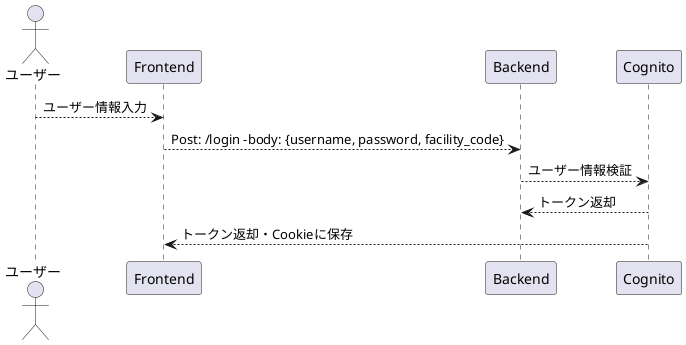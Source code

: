@startuml Login
Actor ユーザー
Participant Frontend as Front
Participant Backend as Back
Participant Cognito

ユーザー --> Front: ユーザー情報入力
Front --> Back: Post: /login -body: {username, password, facility_code}
Back --> Cognito: ユーザー情報検証
Cognito --> Back: トークン返却
Cognito --> Front: トークン返却・Cookieに保存

@enduml
```